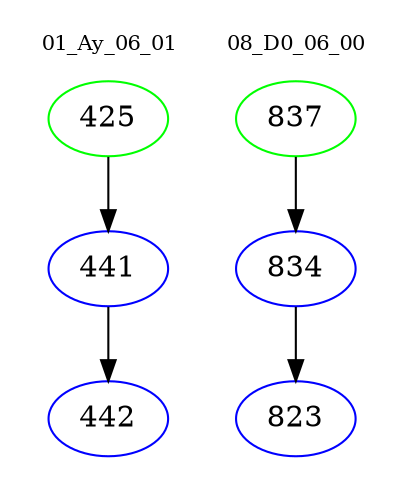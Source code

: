 digraph{
subgraph cluster_0 {
color = white
label = "01_Ay_06_01";
fontsize=10;
T0_425 [label="425", color="green"]
T0_425 -> T0_441 [color="black"]
T0_441 [label="441", color="blue"]
T0_441 -> T0_442 [color="black"]
T0_442 [label="442", color="blue"]
}
subgraph cluster_1 {
color = white
label = "08_D0_06_00";
fontsize=10;
T1_837 [label="837", color="green"]
T1_837 -> T1_834 [color="black"]
T1_834 [label="834", color="blue"]
T1_834 -> T1_823 [color="black"]
T1_823 [label="823", color="blue"]
}
}
